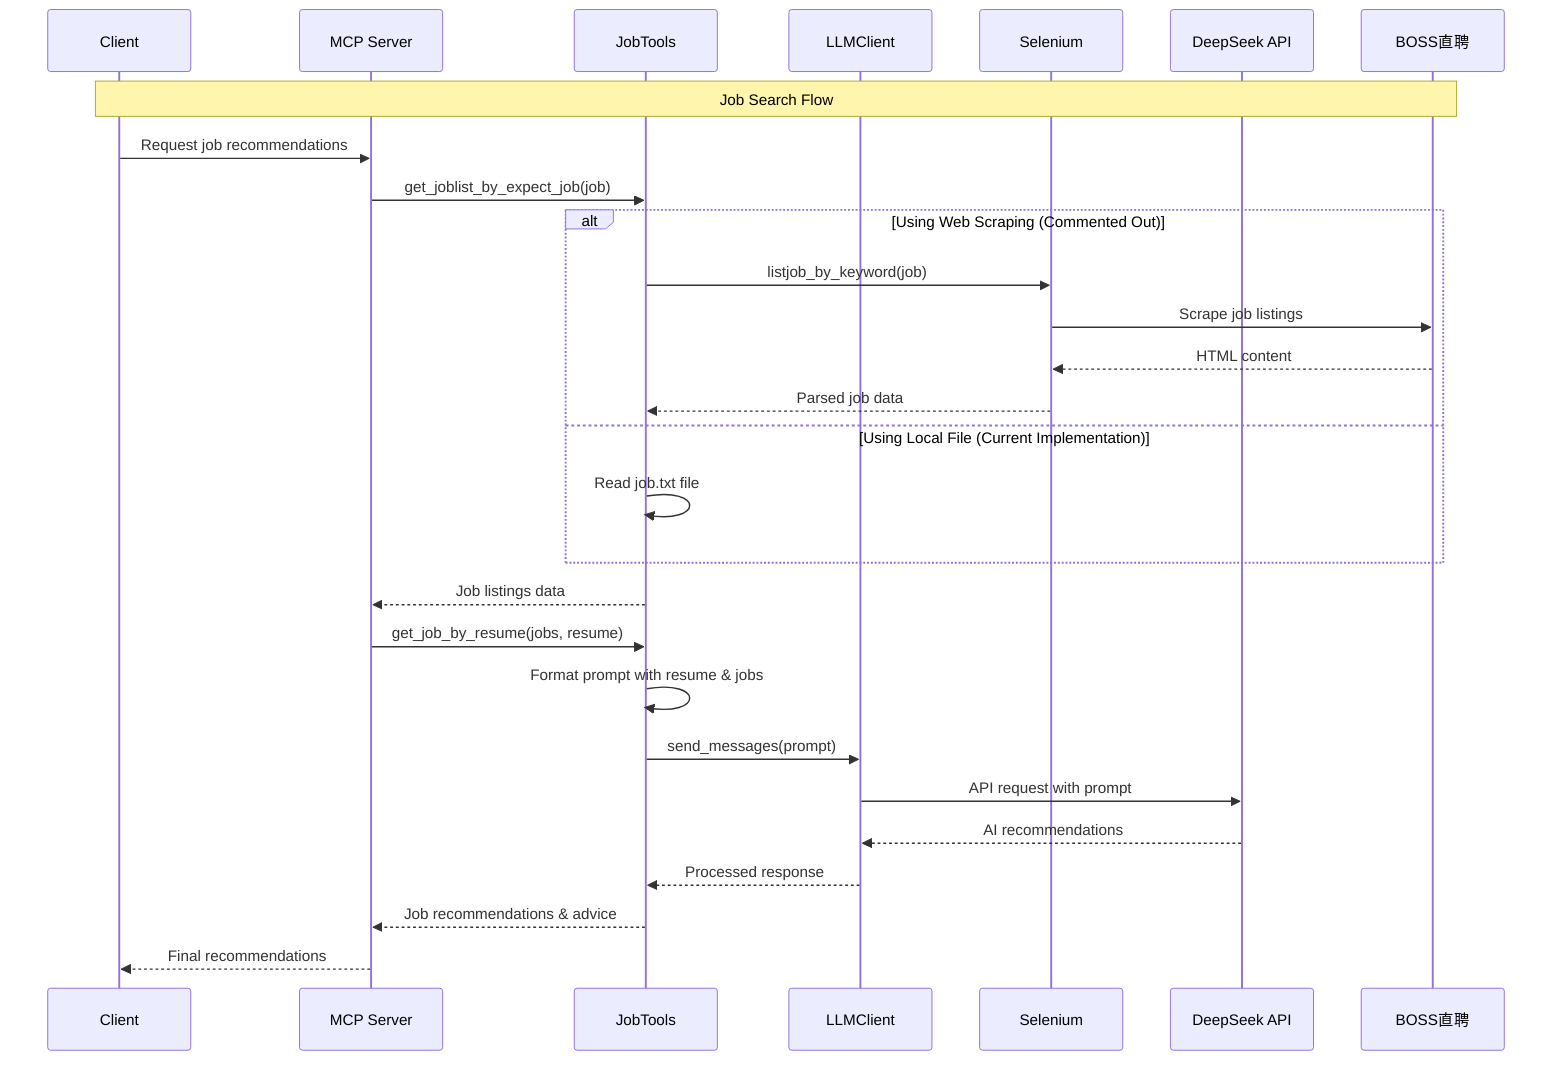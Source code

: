 sequenceDiagram
    participant Client
    participant MCPServer as MCP Server
    participant JobTools
    participant LLMClient
    participant Selenium
    participant DeepSeek as DeepSeek API
    participant BossZhipin as BOSS直聘

    Note over Client,BossZhipin: Job Search Flow

    Client->>MCPServer: Request job recommendations
    MCPServer->>JobTools: get_joblist_by_expect_job(job)
    
    alt Using Web Scraping (Commented Out)
        JobTools->>Selenium: listjob_by_keyword(job)
        Selenium->>BossZhipin: Scrape job listings
        BossZhipin-->>Selenium: HTML content
        Selenium-->>JobTools: Parsed job data
    else Using Local File (Current Implementation)
        JobTools->>JobTools: Read job.txt file
    end
    
    JobTools-->>MCPServer: Job listings data
    MCPServer->>JobTools: get_job_by_resume(jobs, resume)
    
    JobTools->>JobTools: Format prompt with resume & jobs
    JobTools->>LLMClient: send_messages(prompt)
    LLMClient->>DeepSeek: API request with prompt
    DeepSeek-->>LLMClient: AI recommendations
    LLMClient-->>JobTools: Processed response
    JobTools-->>MCPServer: Job recommendations & advice
    MCPServer-->>Client: Final recommendations
